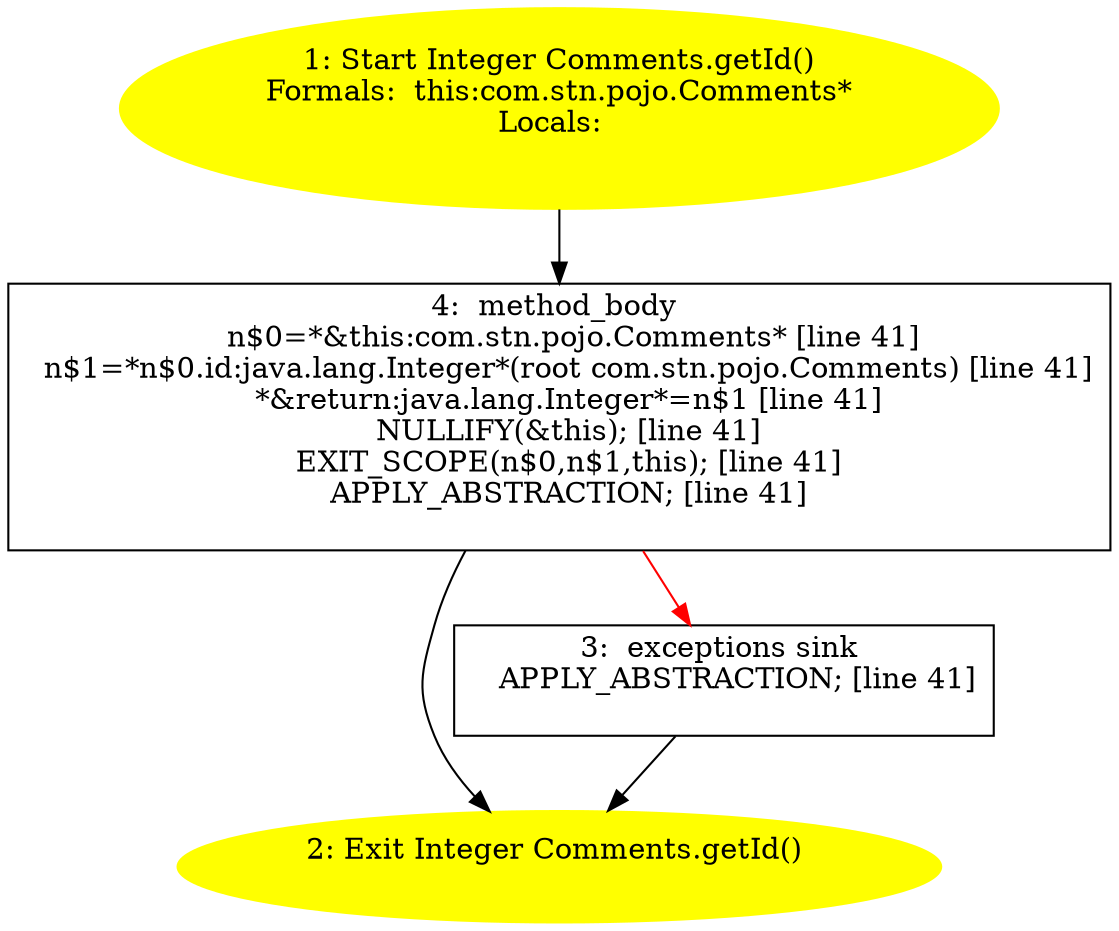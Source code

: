 /* @generated */
digraph cfg {
"com.stn.pojo.Comments.getId():java.lang.Integer.c7e7acb6d199336bb5a0fa3d614b239d_1" [label="1: Start Integer Comments.getId()\nFormals:  this:com.stn.pojo.Comments*\nLocals:  \n  " color=yellow style=filled]
	

	 "com.stn.pojo.Comments.getId():java.lang.Integer.c7e7acb6d199336bb5a0fa3d614b239d_1" -> "com.stn.pojo.Comments.getId():java.lang.Integer.c7e7acb6d199336bb5a0fa3d614b239d_4" ;
"com.stn.pojo.Comments.getId():java.lang.Integer.c7e7acb6d199336bb5a0fa3d614b239d_2" [label="2: Exit Integer Comments.getId() \n  " color=yellow style=filled]
	

"com.stn.pojo.Comments.getId():java.lang.Integer.c7e7acb6d199336bb5a0fa3d614b239d_3" [label="3:  exceptions sink \n   APPLY_ABSTRACTION; [line 41]\n " shape="box"]
	

	 "com.stn.pojo.Comments.getId():java.lang.Integer.c7e7acb6d199336bb5a0fa3d614b239d_3" -> "com.stn.pojo.Comments.getId():java.lang.Integer.c7e7acb6d199336bb5a0fa3d614b239d_2" ;
"com.stn.pojo.Comments.getId():java.lang.Integer.c7e7acb6d199336bb5a0fa3d614b239d_4" [label="4:  method_body \n   n$0=*&this:com.stn.pojo.Comments* [line 41]\n  n$1=*n$0.id:java.lang.Integer*(root com.stn.pojo.Comments) [line 41]\n  *&return:java.lang.Integer*=n$1 [line 41]\n  NULLIFY(&this); [line 41]\n  EXIT_SCOPE(n$0,n$1,this); [line 41]\n  APPLY_ABSTRACTION; [line 41]\n " shape="box"]
	

	 "com.stn.pojo.Comments.getId():java.lang.Integer.c7e7acb6d199336bb5a0fa3d614b239d_4" -> "com.stn.pojo.Comments.getId():java.lang.Integer.c7e7acb6d199336bb5a0fa3d614b239d_2" ;
	 "com.stn.pojo.Comments.getId():java.lang.Integer.c7e7acb6d199336bb5a0fa3d614b239d_4" -> "com.stn.pojo.Comments.getId():java.lang.Integer.c7e7acb6d199336bb5a0fa3d614b239d_3" [color="red" ];
}
